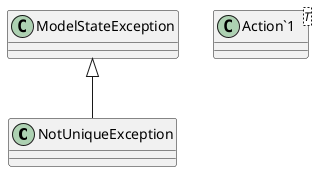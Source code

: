 @startuml
class NotUniqueException {
}
class "Action`1"<T> {
}
ModelStateException <|-- NotUniqueException
@enduml
